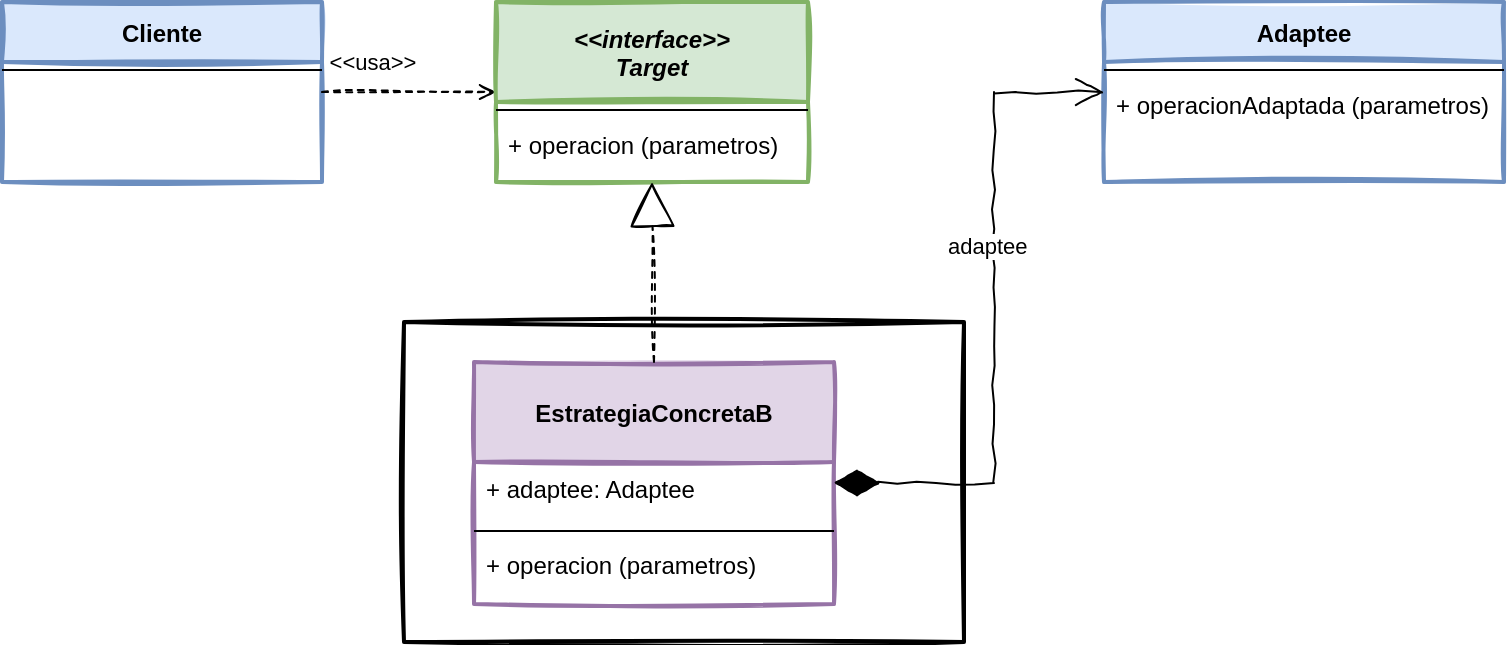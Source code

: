 <mxfile version="16.1.2" type="device"><diagram id="C5RBs43oDa-KdzZeNtuy" name="Adapter - Plantilla"><mxGraphModel dx="1422" dy="2034" grid="1" gridSize="10" guides="1" tooltips="1" connect="1" arrows="1" fold="1" page="1" pageScale="1" pageWidth="827" pageHeight="1169" math="0" shadow="0"><root><mxCell id="WIyWlLk6GJQsqaUBKTNV-0"/><mxCell id="WIyWlLk6GJQsqaUBKTNV-1" parent="WIyWlLk6GJQsqaUBKTNV-0"/><mxCell id="IsRkaujwhjkFQP2qugin-0" value="" style="rounded=0;whiteSpace=wrap;html=1;sketch=1;fillStyle=solid;startSize=30;strokeWidth=2;" parent="WIyWlLk6GJQsqaUBKTNV-1" vertex="1"><mxGeometry x="239" y="-750" width="280" height="160" as="geometry"/></mxCell><mxCell id="zkfFHV4jXpPFQw0GAbJ--17" value="Cliente" style="swimlane;fontStyle=1;align=center;verticalAlign=middle;childLayout=stackLayout;horizontal=1;startSize=30;horizontalStack=0;resizeParent=1;resizeLast=0;collapsible=1;marginBottom=0;rounded=0;shadow=0;strokeWidth=2;strokeColor=#6c8ebf;fillColor=#dae8fc;swimlaneFillColor=rgba(255, 255, 255, 1);sketch=1;fillStyle=solid;" parent="WIyWlLk6GJQsqaUBKTNV-1" vertex="1"><mxGeometry x="38" y="-910" width="160" height="90" as="geometry"><mxRectangle x="550" y="140" width="160" height="26" as="alternateBounds"/></mxGeometry></mxCell><mxCell id="zkfFHV4jXpPFQw0GAbJ--23" value="" style="line;html=1;strokeWidth=1;align=left;verticalAlign=middle;spacingTop=-1;spacingLeft=3;spacingRight=3;rotatable=0;labelPosition=right;points=[];portConstraint=eastwest;" parent="zkfFHV4jXpPFQw0GAbJ--17" vertex="1"><mxGeometry y="30" width="160" height="8" as="geometry"/></mxCell><mxCell id="ldGxqT_ybMyO9Dc4_aSX-0" value="EstrategiaConcretaB" style="swimlane;fontStyle=1;align=center;verticalAlign=middle;childLayout=stackLayout;horizontal=1;startSize=50;horizontalStack=0;resizeParent=1;resizeLast=0;collapsible=1;marginBottom=0;rounded=0;shadow=0;strokeWidth=2;strokeColor=#9673a6;fillColor=#e1d5e7;swimlaneFillColor=rgba(255, 255, 255, 1);sketch=1;fillStyle=solid;" parent="WIyWlLk6GJQsqaUBKTNV-1" vertex="1"><mxGeometry x="274" y="-730" width="180" height="121" as="geometry"><mxRectangle x="340" y="380" width="170" height="26" as="alternateBounds"/></mxGeometry></mxCell><mxCell id="ldGxqT_ybMyO9Dc4_aSX-2" value="+ adaptee: Adaptee" style="text;strokeColor=none;fillColor=none;align=left;verticalAlign=top;spacingLeft=4;spacingRight=4;overflow=hidden;rotatable=0;points=[[0,0.5],[1,0.5]];portConstraint=eastwest;rounded=1;sketch=1;fillStyle=solid;startSize=30;" parent="ldGxqT_ybMyO9Dc4_aSX-0" vertex="1"><mxGeometry y="50" width="180" height="31" as="geometry"/></mxCell><mxCell id="ldGxqT_ybMyO9Dc4_aSX-1" value="" style="line;html=1;strokeWidth=1;align=left;verticalAlign=middle;spacingTop=-1;spacingLeft=3;spacingRight=3;rotatable=0;labelPosition=right;points=[];portConstraint=eastwest;" parent="ldGxqT_ybMyO9Dc4_aSX-0" vertex="1"><mxGeometry y="81" width="180" height="7" as="geometry"/></mxCell><mxCell id="SjD9XZvPm6k3zNvs-JM8-10" value="+ operacion (parametros)" style="text;strokeColor=none;fillColor=none;align=left;verticalAlign=top;spacingLeft=4;spacingRight=4;overflow=hidden;rotatable=0;points=[[0,0.5],[1,0.5]];portConstraint=eastwest;rounded=1;sketch=1;fillStyle=solid;startSize=30;" vertex="1" parent="ldGxqT_ybMyO9Dc4_aSX-0"><mxGeometry y="88" width="180" height="31" as="geometry"/></mxCell><mxCell id="ldGxqT_ybMyO9Dc4_aSX-10" value="&amp;lt;&amp;lt;usa&amp;gt;&amp;gt;" style="edgeStyle=orthogonalEdgeStyle;rounded=0;orthogonalLoop=1;jettySize=auto;html=1;startSize=30;dashed=1;endFill=0;endArrow=open;exitX=1;exitY=0.5;exitDx=0;exitDy=0;entryX=0;entryY=0.5;entryDx=0;entryDy=0;sketch=1;" parent="WIyWlLk6GJQsqaUBKTNV-1" source="zkfFHV4jXpPFQw0GAbJ--17" target="SjD9XZvPm6k3zNvs-JM8-0" edge="1"><mxGeometry x="-0.423" y="15" relative="1" as="geometry"><mxPoint x="373" y="-810" as="sourcePoint"/><mxPoint x="283" y="-865" as="targetPoint"/><mxPoint as="offset"/></mxGeometry></mxCell><mxCell id="SjD9XZvPm6k3zNvs-JM8-0" value="&lt;&lt;interface&gt;&gt;&#10;Target" style="swimlane;fontStyle=3;align=center;verticalAlign=middle;childLayout=stackLayout;horizontal=1;startSize=50;horizontalStack=0;resizeParent=1;resizeLast=0;collapsible=1;marginBottom=0;rounded=0;shadow=0;strokeWidth=2;strokeColor=#82b366;fillColor=#d5e8d4;swimlaneFillColor=rgba(255, 255, 255, 1);sketch=1;fillStyle=solid;" vertex="1" parent="WIyWlLk6GJQsqaUBKTNV-1"><mxGeometry x="285" y="-910" width="156" height="90" as="geometry"><mxRectangle x="340" y="380" width="170" height="26" as="alternateBounds"/></mxGeometry></mxCell><mxCell id="SjD9XZvPm6k3zNvs-JM8-1" value="" style="line;html=1;strokeWidth=1;align=left;verticalAlign=middle;spacingTop=-1;spacingLeft=3;spacingRight=3;rotatable=0;labelPosition=right;points=[];portConstraint=eastwest;" vertex="1" parent="SjD9XZvPm6k3zNvs-JM8-0"><mxGeometry y="50" width="156" height="8" as="geometry"/></mxCell><mxCell id="SjD9XZvPm6k3zNvs-JM8-9" value="+ operacion (parametros)" style="text;strokeColor=none;fillColor=none;align=left;verticalAlign=top;spacingLeft=4;spacingRight=4;overflow=hidden;rotatable=0;points=[[0,0.5],[1,0.5]];portConstraint=eastwest;rounded=1;sketch=1;fillStyle=solid;startSize=30;" vertex="1" parent="SjD9XZvPm6k3zNvs-JM8-0"><mxGeometry y="58" width="156" height="31" as="geometry"/></mxCell><mxCell id="SjD9XZvPm6k3zNvs-JM8-4" value="" style="endArrow=block;dashed=1;endFill=0;endSize=20;html=1;rounded=0;sketch=1;strokeWidth=1;entryX=0.5;entryY=1;entryDx=0;entryDy=0;exitX=0.5;exitY=0;exitDx=0;exitDy=0;" edge="1" parent="WIyWlLk6GJQsqaUBKTNV-1" source="ldGxqT_ybMyO9Dc4_aSX-0" target="SjD9XZvPm6k3zNvs-JM8-0"><mxGeometry width="160" relative="1" as="geometry"><mxPoint x="9" y="-320" as="sourcePoint"/><mxPoint x="169" y="-320" as="targetPoint"/></mxGeometry></mxCell><mxCell id="SjD9XZvPm6k3zNvs-JM8-5" value="Adaptee" style="swimlane;fontStyle=1;align=center;verticalAlign=middle;childLayout=stackLayout;horizontal=1;startSize=30;horizontalStack=0;resizeParent=1;resizeLast=0;collapsible=1;marginBottom=0;rounded=0;shadow=0;strokeWidth=2;strokeColor=#6c8ebf;fillColor=#dae8fc;swimlaneFillColor=rgba(255, 255, 255, 1);sketch=1;fillStyle=solid;" vertex="1" parent="WIyWlLk6GJQsqaUBKTNV-1"><mxGeometry x="589" y="-910" width="200" height="90" as="geometry"><mxRectangle x="550" y="140" width="160" height="26" as="alternateBounds"/></mxGeometry></mxCell><mxCell id="SjD9XZvPm6k3zNvs-JM8-6" value="" style="line;html=1;strokeWidth=1;align=left;verticalAlign=middle;spacingTop=-1;spacingLeft=3;spacingRight=3;rotatable=0;labelPosition=right;points=[];portConstraint=eastwest;" vertex="1" parent="SjD9XZvPm6k3zNvs-JM8-5"><mxGeometry y="30" width="200" height="8" as="geometry"/></mxCell><mxCell id="SjD9XZvPm6k3zNvs-JM8-11" value="+ operacionAdaptada (parametros)" style="text;strokeColor=none;fillColor=none;align=left;verticalAlign=top;spacingLeft=4;spacingRight=4;overflow=hidden;rotatable=0;points=[[0,0.5],[1,0.5]];portConstraint=eastwest;rounded=1;sketch=1;fillStyle=solid;startSize=30;" vertex="1" parent="SjD9XZvPm6k3zNvs-JM8-5"><mxGeometry y="38" width="200" height="31" as="geometry"/></mxCell><mxCell id="SjD9XZvPm6k3zNvs-JM8-8" value="adaptee" style="endArrow=open;html=1;endSize=12;startArrow=diamondThin;startSize=20;startFill=1;edgeStyle=orthogonalEdgeStyle;align=left;verticalAlign=bottom;rounded=0;sketch=1;strokeWidth=1;exitX=1;exitY=0.5;exitDx=0;exitDy=0;entryX=0;entryY=0.5;entryDx=0;entryDy=0;sourcePerimeterSpacing=0;fixDash=0;sketchStyle=comic;disableMultiStroke=0;ignoreEdge=0;flowAnimation=0;anchorPointDirection=1;noJump=0;orthogonalLoop=0;orthogonal=1;snapToPoint=1;endFill=1;" edge="1" parent="WIyWlLk6GJQsqaUBKTNV-1" source="ldGxqT_ybMyO9Dc4_aSX-0" target="SjD9XZvPm6k3zNvs-JM8-5"><mxGeometry x="0.153" y="25" relative="1" as="geometry"><mxPoint x="139" y="-310" as="sourcePoint"/><mxPoint x="299" y="-310" as="targetPoint"/><Array as="points"><mxPoint x="534" y="-669"/><mxPoint x="534" y="-865"/></Array><mxPoint y="1" as="offset"/></mxGeometry></mxCell></root></mxGraphModel></diagram></mxfile>